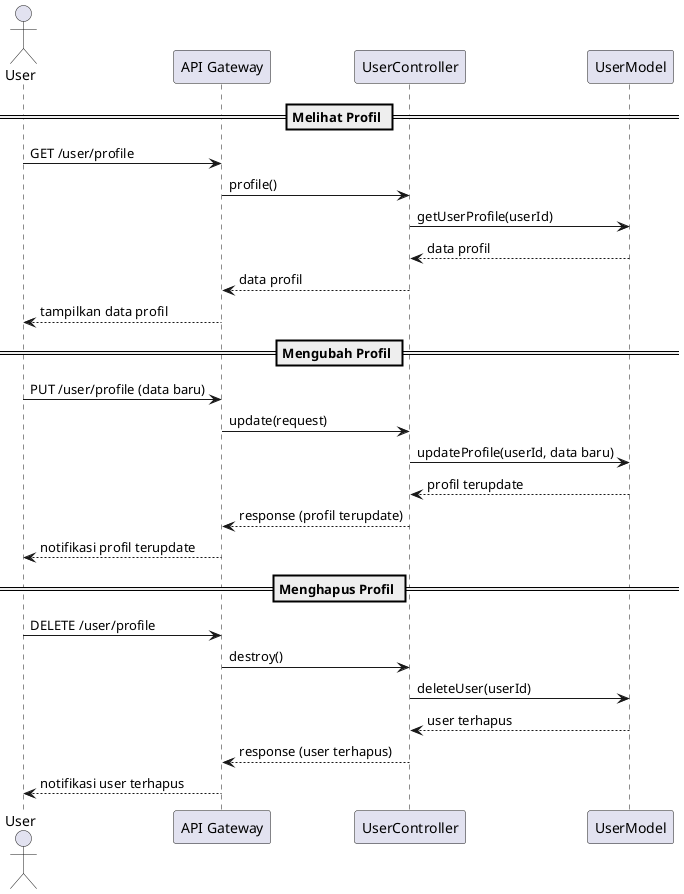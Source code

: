 @startuml
actor User
participant "API Gateway" as API
participant UserController
participant UserModel

== Melihat Profil ==
User -> API: GET /user/profile
API -> UserController: profile()
UserController -> UserModel: getUserProfile(userId)
UserModel --> UserController: data profil
UserController --> API: data profil
API --> User: tampilkan data profil

== Mengubah Profil ==
User -> API: PUT /user/profile (data baru)
API -> UserController: update(request)
UserController -> UserModel: updateProfile(userId, data baru)
UserModel --> UserController: profil terupdate
UserController --> API: response (profil terupdate)
API --> User: notifikasi profil terupdate

== Menghapus Profil ==
User -> API: DELETE /user/profile
API -> UserController: destroy()
UserController -> UserModel: deleteUser(userId)
UserModel --> UserController: user terhapus
UserController --> API: response (user terhapus)
API --> User: notifikasi user terhapus
@enduml

